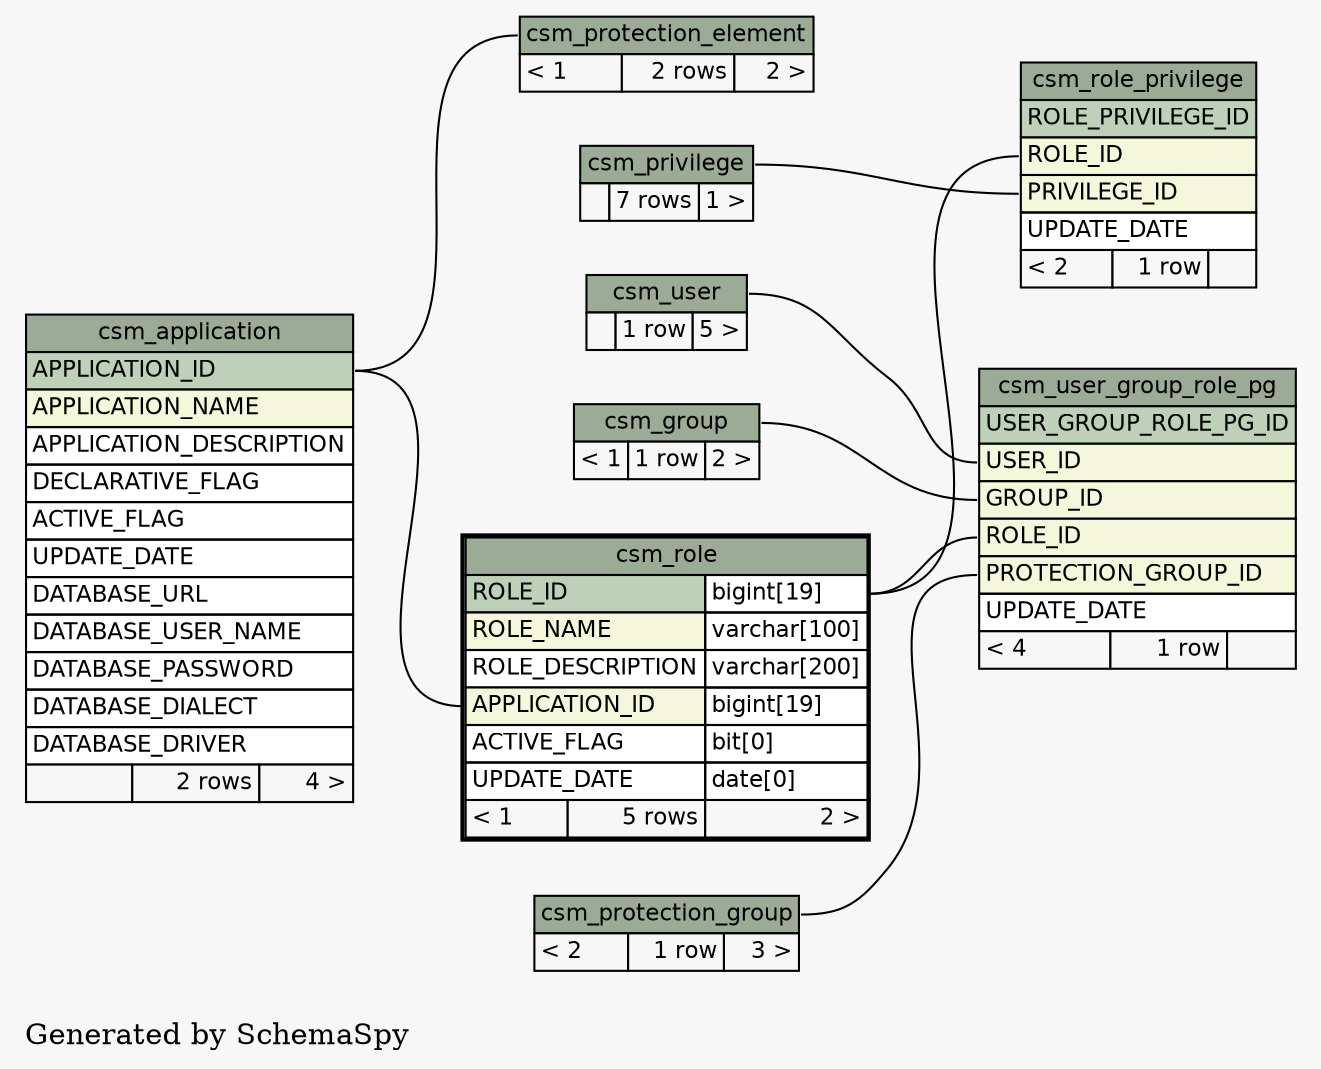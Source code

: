 // dot 2.16.1 on Linux 2.6.25.6-27.fc8
digraph "twoDegreesRelationshipsGraph" {
  graph [
    rankdir="RL"
    bgcolor="#f7f7f7"
    label="\nGenerated by SchemaSpy"
    labeljust="l"
  ];
  node [
    fontname="Helvetica"
    fontsize="11"
    shape="plaintext"
  ];
  edge [
    arrowsize="0.8"
  ];
  "csm_protection_element":"csm_protection_element.heading":w -> "csm_application":"APPLICATION_ID":e [arrowtail=crowtee arrowhead=none];
  "csm_role":"APPLICATION_ID":w -> "csm_application":"APPLICATION_ID":e [arrowtail=crowtee arrowhead=none];
  "csm_role_privilege":"PRIVILEGE_ID":w -> "csm_privilege":"csm_privilege.heading":e [arrowtail=crowtee arrowhead=none];
  "csm_role_privilege":"ROLE_ID":w -> "csm_role":"ROLE_ID.type":e [arrowtail=crowtee arrowhead=none];
  "csm_user_group_role_pg":"GROUP_ID":w -> "csm_group":"csm_group.heading":e [arrowtail=crowodot arrowhead=none];
  "csm_user_group_role_pg":"PROTECTION_GROUP_ID":w -> "csm_protection_group":"csm_protection_group.heading":e [arrowtail=crowtee arrowhead=none];
  "csm_user_group_role_pg":"ROLE_ID":w -> "csm_role":"ROLE_ID.type":e [arrowtail=crowtee arrowhead=none];
  "csm_user_group_role_pg":"USER_ID":w -> "csm_user":"csm_user.heading":e [arrowtail=crowodot arrowhead=none];
  "csm_application" [
    label=<
    <TABLE BORDER="0" CELLBORDER="1" CELLSPACING="0" BGCOLOR="#ffffff">
      <TR><TD PORT="csm_application.heading" COLSPAN="3" BGCOLOR="#9bab96" ALIGN="CENTER">csm_application</TD></TR>
      <TR><TD PORT="APPLICATION_ID" COLSPAN="3" BGCOLOR="#bed1b8" ALIGN="LEFT">APPLICATION_ID</TD></TR>
      <TR><TD PORT="APPLICATION_NAME" COLSPAN="3" BGCOLOR="#f4f7da" ALIGN="LEFT">APPLICATION_NAME</TD></TR>
      <TR><TD PORT="APPLICATION_DESCRIPTION" COLSPAN="3" ALIGN="LEFT">APPLICATION_DESCRIPTION</TD></TR>
      <TR><TD PORT="DECLARATIVE_FLAG" COLSPAN="3" ALIGN="LEFT">DECLARATIVE_FLAG</TD></TR>
      <TR><TD PORT="ACTIVE_FLAG" COLSPAN="3" ALIGN="LEFT">ACTIVE_FLAG</TD></TR>
      <TR><TD PORT="UPDATE_DATE" COLSPAN="3" ALIGN="LEFT">UPDATE_DATE</TD></TR>
      <TR><TD PORT="DATABASE_URL" COLSPAN="3" ALIGN="LEFT">DATABASE_URL</TD></TR>
      <TR><TD PORT="DATABASE_USER_NAME" COLSPAN="3" ALIGN="LEFT">DATABASE_USER_NAME</TD></TR>
      <TR><TD PORT="DATABASE_PASSWORD" COLSPAN="3" ALIGN="LEFT">DATABASE_PASSWORD</TD></TR>
      <TR><TD PORT="DATABASE_DIALECT" COLSPAN="3" ALIGN="LEFT">DATABASE_DIALECT</TD></TR>
      <TR><TD PORT="DATABASE_DRIVER" COLSPAN="3" ALIGN="LEFT">DATABASE_DRIVER</TD></TR>
      <TR><TD ALIGN="LEFT" BGCOLOR="#f7f7f7">  </TD><TD ALIGN="RIGHT" BGCOLOR="#f7f7f7">2 rows</TD><TD ALIGN="RIGHT" BGCOLOR="#f7f7f7">4 &gt;</TD></TR>
    </TABLE>>
    URL="csm_application.html#graph"
    tooltip="csm_application"
  ];
  "csm_group" [
    label=<
    <TABLE BORDER="0" CELLBORDER="1" CELLSPACING="0" BGCOLOR="#ffffff">
      <TR><TD PORT="csm_group.heading" COLSPAN="3" BGCOLOR="#9bab96" ALIGN="CENTER">csm_group</TD></TR>
      <TR><TD ALIGN="LEFT" BGCOLOR="#f7f7f7">&lt; 1</TD><TD ALIGN="RIGHT" BGCOLOR="#f7f7f7">1 row</TD><TD ALIGN="RIGHT" BGCOLOR="#f7f7f7">2 &gt;</TD></TR>
    </TABLE>>
    URL="csm_group.html#graph"
    tooltip="csm_group"
  ];
  "csm_privilege" [
    label=<
    <TABLE BORDER="0" CELLBORDER="1" CELLSPACING="0" BGCOLOR="#ffffff">
      <TR><TD PORT="csm_privilege.heading" COLSPAN="3" BGCOLOR="#9bab96" ALIGN="CENTER">csm_privilege</TD></TR>
      <TR><TD ALIGN="LEFT" BGCOLOR="#f7f7f7">  </TD><TD ALIGN="RIGHT" BGCOLOR="#f7f7f7">7 rows</TD><TD ALIGN="RIGHT" BGCOLOR="#f7f7f7">1 &gt;</TD></TR>
    </TABLE>>
    URL="csm_privilege.html#graph"
    tooltip="csm_privilege"
  ];
  "csm_protection_element" [
    label=<
    <TABLE BORDER="0" CELLBORDER="1" CELLSPACING="0" BGCOLOR="#ffffff">
      <TR><TD PORT="csm_protection_element.heading" COLSPAN="3" BGCOLOR="#9bab96" ALIGN="CENTER">csm_protection_element</TD></TR>
      <TR><TD ALIGN="LEFT" BGCOLOR="#f7f7f7">&lt; 1</TD><TD ALIGN="RIGHT" BGCOLOR="#f7f7f7">2 rows</TD><TD ALIGN="RIGHT" BGCOLOR="#f7f7f7">2 &gt;</TD></TR>
    </TABLE>>
    URL="csm_protection_element.html#graph"
    tooltip="csm_protection_element"
  ];
  "csm_protection_group" [
    label=<
    <TABLE BORDER="0" CELLBORDER="1" CELLSPACING="0" BGCOLOR="#ffffff">
      <TR><TD PORT="csm_protection_group.heading" COLSPAN="3" BGCOLOR="#9bab96" ALIGN="CENTER">csm_protection_group</TD></TR>
      <TR><TD ALIGN="LEFT" BGCOLOR="#f7f7f7">&lt; 2</TD><TD ALIGN="RIGHT" BGCOLOR="#f7f7f7">1 row</TD><TD ALIGN="RIGHT" BGCOLOR="#f7f7f7">3 &gt;</TD></TR>
    </TABLE>>
    URL="csm_protection_group.html#graph"
    tooltip="csm_protection_group"
  ];
  "csm_role" [
    label=<
    <TABLE BORDER="2" CELLBORDER="1" CELLSPACING="0" BGCOLOR="#ffffff">
      <TR><TD PORT="csm_role.heading" COLSPAN="3" BGCOLOR="#9bab96" ALIGN="CENTER">csm_role</TD></TR>
      <TR><TD PORT="ROLE_ID" COLSPAN="2" BGCOLOR="#bed1b8" ALIGN="LEFT">ROLE_ID</TD><TD PORT="ROLE_ID.type" ALIGN="LEFT">bigint[19]</TD></TR>
      <TR><TD PORT="ROLE_NAME" COLSPAN="2" BGCOLOR="#f4f7da" ALIGN="LEFT">ROLE_NAME</TD><TD PORT="ROLE_NAME.type" ALIGN="LEFT">varchar[100]</TD></TR>
      <TR><TD PORT="ROLE_DESCRIPTION" COLSPAN="2" ALIGN="LEFT">ROLE_DESCRIPTION</TD><TD PORT="ROLE_DESCRIPTION.type" ALIGN="LEFT">varchar[200]</TD></TR>
      <TR><TD PORT="APPLICATION_ID" COLSPAN="2" BGCOLOR="#f4f7da" ALIGN="LEFT">APPLICATION_ID</TD><TD PORT="APPLICATION_ID.type" ALIGN="LEFT">bigint[19]</TD></TR>
      <TR><TD PORT="ACTIVE_FLAG" COLSPAN="2" ALIGN="LEFT">ACTIVE_FLAG</TD><TD PORT="ACTIVE_FLAG.type" ALIGN="LEFT">bit[0]</TD></TR>
      <TR><TD PORT="UPDATE_DATE" COLSPAN="2" ALIGN="LEFT">UPDATE_DATE</TD><TD PORT="UPDATE_DATE.type" ALIGN="LEFT">date[0]</TD></TR>
      <TR><TD ALIGN="LEFT" BGCOLOR="#f7f7f7">&lt; 1</TD><TD ALIGN="RIGHT" BGCOLOR="#f7f7f7">5 rows</TD><TD ALIGN="RIGHT" BGCOLOR="#f7f7f7">2 &gt;</TD></TR>
    </TABLE>>
    URL="csm_role.html#"
    tooltip="csm_role"
  ];
  "csm_role_privilege" [
    label=<
    <TABLE BORDER="0" CELLBORDER="1" CELLSPACING="0" BGCOLOR="#ffffff">
      <TR><TD PORT="csm_role_privilege.heading" COLSPAN="3" BGCOLOR="#9bab96" ALIGN="CENTER">csm_role_privilege</TD></TR>
      <TR><TD PORT="ROLE_PRIVILEGE_ID" COLSPAN="3" BGCOLOR="#bed1b8" ALIGN="LEFT">ROLE_PRIVILEGE_ID</TD></TR>
      <TR><TD PORT="ROLE_ID" COLSPAN="3" BGCOLOR="#f4f7da" ALIGN="LEFT">ROLE_ID</TD></TR>
      <TR><TD PORT="PRIVILEGE_ID" COLSPAN="3" BGCOLOR="#f4f7da" ALIGN="LEFT">PRIVILEGE_ID</TD></TR>
      <TR><TD PORT="UPDATE_DATE" COLSPAN="3" ALIGN="LEFT">UPDATE_DATE</TD></TR>
      <TR><TD ALIGN="LEFT" BGCOLOR="#f7f7f7">&lt; 2</TD><TD ALIGN="RIGHT" BGCOLOR="#f7f7f7">1 row</TD><TD ALIGN="RIGHT" BGCOLOR="#f7f7f7">  </TD></TR>
    </TABLE>>
    URL="csm_role_privilege.html#graph"
    tooltip="csm_role_privilege"
  ];
  "csm_user" [
    label=<
    <TABLE BORDER="0" CELLBORDER="1" CELLSPACING="0" BGCOLOR="#ffffff">
      <TR><TD PORT="csm_user.heading" COLSPAN="3" BGCOLOR="#9bab96" ALIGN="CENTER">csm_user</TD></TR>
      <TR><TD ALIGN="LEFT" BGCOLOR="#f7f7f7">  </TD><TD ALIGN="RIGHT" BGCOLOR="#f7f7f7">1 row</TD><TD ALIGN="RIGHT" BGCOLOR="#f7f7f7">5 &gt;</TD></TR>
    </TABLE>>
    URL="csm_user.html#graph"
    tooltip="csm_user"
  ];
  "csm_user_group_role_pg" [
    label=<
    <TABLE BORDER="0" CELLBORDER="1" CELLSPACING="0" BGCOLOR="#ffffff">
      <TR><TD PORT="csm_user_group_role_pg.heading" COLSPAN="3" BGCOLOR="#9bab96" ALIGN="CENTER">csm_user_group_role_pg</TD></TR>
      <TR><TD PORT="USER_GROUP_ROLE_PG_ID" COLSPAN="3" BGCOLOR="#bed1b8" ALIGN="LEFT">USER_GROUP_ROLE_PG_ID</TD></TR>
      <TR><TD PORT="USER_ID" COLSPAN="3" BGCOLOR="#f4f7da" ALIGN="LEFT">USER_ID</TD></TR>
      <TR><TD PORT="GROUP_ID" COLSPAN="3" BGCOLOR="#f4f7da" ALIGN="LEFT">GROUP_ID</TD></TR>
      <TR><TD PORT="ROLE_ID" COLSPAN="3" BGCOLOR="#f4f7da" ALIGN="LEFT">ROLE_ID</TD></TR>
      <TR><TD PORT="PROTECTION_GROUP_ID" COLSPAN="3" BGCOLOR="#f4f7da" ALIGN="LEFT">PROTECTION_GROUP_ID</TD></TR>
      <TR><TD PORT="UPDATE_DATE" COLSPAN="3" ALIGN="LEFT">UPDATE_DATE</TD></TR>
      <TR><TD ALIGN="LEFT" BGCOLOR="#f7f7f7">&lt; 4</TD><TD ALIGN="RIGHT" BGCOLOR="#f7f7f7">1 row</TD><TD ALIGN="RIGHT" BGCOLOR="#f7f7f7">  </TD></TR>
    </TABLE>>
    URL="csm_user_group_role_pg.html#graph"
    tooltip="csm_user_group_role_pg"
  ];
}
